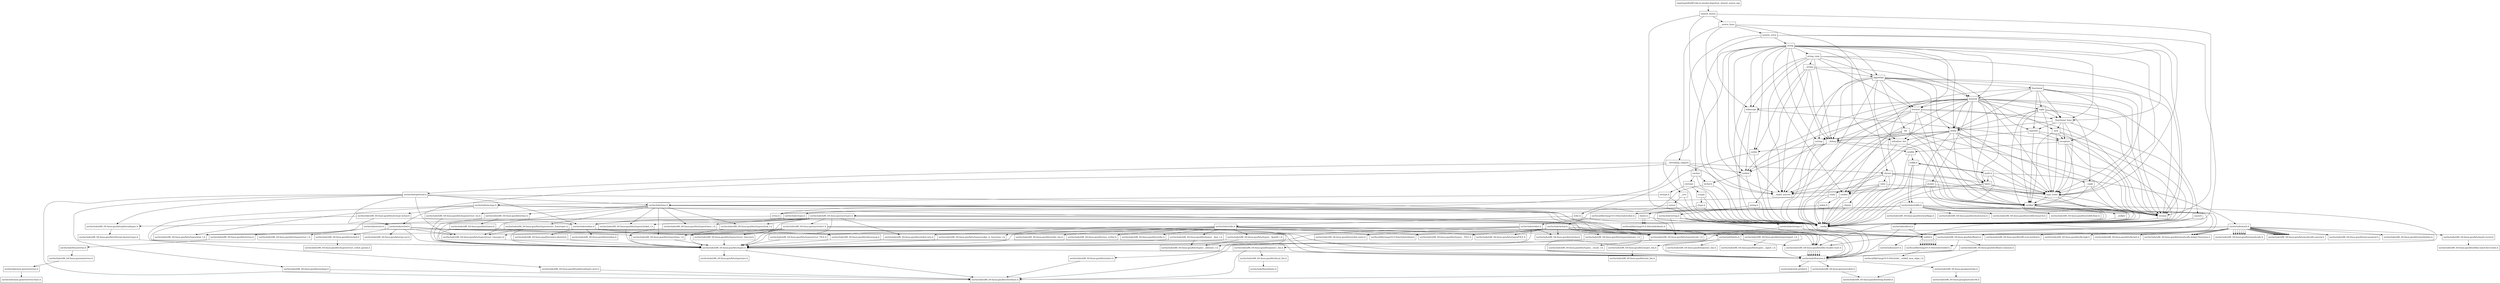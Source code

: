digraph "dependencies" {
  header_1 [ shape="box", label="shared_mutex"];
  header_0 [ shape="box", label="tmp/tmpw8iwRO.libcxx.header.deps/test_shared_mutex.cpp"];
  header_2 [ shape="box", label="__config"];
  header_3 [ shape="box", label="usr/include/features.h"];
  header_4 [ shape="box", label="usr/include/stdc-predef.h"];
  header_5 [ shape="box", label="usr/include/x86_64-linux-gnu/sys/cdefs.h"];
  header_6 [ shape="box", label="usr/include/x86_64-linux-gnu/bits/wordsize.h"];
  header_7 [ shape="box", label="usr/include/x86_64-linux-gnu/bits/long-double.h"];
  header_8 [ shape="box", label="usr/include/x86_64-linux-gnu/gnu/stubs.h"];
  header_9 [ shape="box", label="usr/include/x86_64-linux-gnu/gnu/stubs-64.h"];
  header_11 [ shape="box", label="version"];
  header_12 [ shape="box", label="__undef_macros"];
  header_13 [ shape="box", label="__mutex_base"];
  header_14 [ shape="box", label="chrono"];
  header_15 [ shape="box", label="ctime"];
  header_16 [ shape="box", label="usr/include/time.h"];
  header_17 [ shape="box", label="stddef.h"];
  header_18 [ shape="box", label="usr/local/lib/clang/10.0.0/include/stddef.h"];
  header_19 [ shape="box", label="usr/include/x86_64-linux-gnu/bits/time.h"];
  header_20 [ shape="box", label="usr/include/x86_64-linux-gnu/bits/types.h"];
  header_21 [ shape="box", label="usr/include/x86_64-linux-gnu/bits/typesizes.h"];
  header_22 [ shape="box", label="usr/include/x86_64-linux-gnu/bits/timex.h"];
  header_23 [ shape="box", label="usr/include/x86_64-linux-gnu/bits/types/struct_timeval.h"];
  header_24 [ shape="box", label="usr/include/x86_64-linux-gnu/bits/types/clock_t.h"];
  header_25 [ shape="box", label="usr/include/x86_64-linux-gnu/bits/types/time_t.h"];
  header_26 [ shape="box", label="usr/include/x86_64-linux-gnu/bits/types/struct_tm.h"];
  header_27 [ shape="box", label="usr/include/x86_64-linux-gnu/bits/types/struct_timespec.h"];
  header_28 [ shape="box", label="usr/include/x86_64-linux-gnu/bits/types/clockid_t.h"];
  header_29 [ shape="box", label="usr/include/x86_64-linux-gnu/bits/types/timer_t.h"];
  header_30 [ shape="box", label="usr/include/x86_64-linux-gnu/bits/types/struct_itimerspec.h"];
  header_31 [ shape="box", label="usr/include/x86_64-linux-gnu/bits/types/locale_t.h"];
  header_32 [ shape="box", label="usr/include/x86_64-linux-gnu/bits/types/__locale_t.h"];
  header_33 [ shape="box", label="type_traits"];
  header_34 [ shape="box", label="cstddef"];
  header_35 [ shape="box", label="usr/local/lib/clang/10.0.0/include/__stddef_max_align_t.h"];
  header_36 [ shape="box", label="__nullptr"];
  header_37 [ shape="box", label="ratio"];
  header_38 [ shape="box", label="cstdint"];
  header_39 [ shape="box", label="stdint.h"];
  header_40 [ shape="box", label="usr/local/lib/clang/10.0.0/include/stdint.h"];
  header_41 [ shape="box", label="usr/include/stdint.h"];
  header_42 [ shape="box", label="usr/include/x86_64-linux-gnu/bits/libc-header-start.h"];
  header_43 [ shape="box", label="usr/include/x86_64-linux-gnu/bits/wchar.h"];
  header_44 [ shape="box", label="usr/include/x86_64-linux-gnu/bits/stdint-intn.h"];
  header_45 [ shape="box", label="usr/include/x86_64-linux-gnu/bits/stdint-uintn.h"];
  header_46 [ shape="box", label="climits"];
  header_47 [ shape="box", label="limits.h"];
  header_48 [ shape="box", label="usr/local/lib/clang/10.0.0/include/limits.h"];
  header_49 [ shape="box", label="usr/include/limits.h"];
  header_50 [ shape="box", label="usr/include/x86_64-linux-gnu/bits/posix1_lim.h"];
  header_51 [ shape="box", label="usr/include/x86_64-linux-gnu/bits/local_lim.h"];
  header_52 [ shape="box", label="usr/include/linux/limits.h"];
  header_53 [ shape="box", label="usr/include/x86_64-linux-gnu/bits/posix2_lim.h"];
  header_54 [ shape="box", label="usr/include/x86_64-linux-gnu/bits/xopen_lim.h"];
  header_55 [ shape="box", label="usr/include/x86_64-linux-gnu/bits/uio_lim.h"];
  header_56 [ shape="box", label="limits"];
  header_57 [ shape="box", label="system_error"];
  header_58 [ shape="box", label="__errc"];
  header_59 [ shape="box", label="cerrno"];
  header_60 [ shape="box", label="errno.h"];
  header_61 [ shape="box", label="usr/include/errno.h"];
  header_62 [ shape="box", label="usr/include/x86_64-linux-gnu/bits/errno.h"];
  header_63 [ shape="box", label="usr/include/linux/errno.h"];
  header_64 [ shape="box", label="usr/include/x86_64-linux-gnu/asm/errno.h"];
  header_65 [ shape="box", label="usr/include/asm-generic/errno.h"];
  header_66 [ shape="box", label="usr/include/asm-generic/errno-base.h"];
  header_67 [ shape="box", label="usr/include/x86_64-linux-gnu/bits/types/error_t.h"];
  header_68 [ shape="box", label="stdexcept"];
  header_69 [ shape="box", label="exception"];
  header_70 [ shape="box", label="cstdlib"];
  header_71 [ shape="box", label="stdlib.h"];
  header_72 [ shape="box", label="usr/include/stdlib.h"];
  header_73 [ shape="box", label="usr/include/x86_64-linux-gnu/bits/waitflags.h"];
  header_74 [ shape="box", label="usr/include/x86_64-linux-gnu/bits/waitstatus.h"];
  header_75 [ shape="box", label="usr/include/x86_64-linux-gnu/bits/floatn.h"];
  header_76 [ shape="box", label="usr/include/x86_64-linux-gnu/bits/floatn-common.h"];
  header_77 [ shape="box", label="usr/include/x86_64-linux-gnu/sys/types.h"];
  header_78 [ shape="box", label="usr/include/endian.h"];
  header_79 [ shape="box", label="usr/include/x86_64-linux-gnu/bits/endian.h"];
  header_80 [ shape="box", label="usr/include/x86_64-linux-gnu/bits/byteswap.h"];
  header_81 [ shape="box", label="usr/include/x86_64-linux-gnu/bits/uintn-identity.h"];
  header_82 [ shape="box", label="usr/include/x86_64-linux-gnu/sys/select.h"];
  header_83 [ shape="box", label="usr/include/x86_64-linux-gnu/bits/select.h"];
  header_84 [ shape="box", label="usr/include/x86_64-linux-gnu/bits/types/sigset_t.h"];
  header_85 [ shape="box", label="usr/include/x86_64-linux-gnu/bits/types/__sigset_t.h"];
  header_86 [ shape="box", label="usr/include/x86_64-linux-gnu/bits/pthreadtypes.h"];
  header_87 [ shape="box", label="usr/include/x86_64-linux-gnu/bits/thread-shared-types.h"];
  header_88 [ shape="box", label="usr/include/x86_64-linux-gnu/bits/pthreadtypes-arch.h"];
  header_89 [ shape="box", label="usr/include/alloca.h"];
  header_90 [ shape="box", label="usr/include/x86_64-linux-gnu/bits/stdlib-bsearch.h"];
  header_91 [ shape="box", label="usr/include/x86_64-linux-gnu/bits/stdlib-float.h"];
  header_92 [ shape="box", label="math.h"];
  header_93 [ shape="box", label="usr/include/math.h"];
  header_94 [ shape="box", label="usr/include/x86_64-linux-gnu/bits/math-vector.h"];
  header_95 [ shape="box", label="usr/include/x86_64-linux-gnu/bits/libm-simd-decl-stubs.h"];
  header_96 [ shape="box", label="usr/include/x86_64-linux-gnu/bits/flt-eval-method.h"];
  header_97 [ shape="box", label="usr/include/x86_64-linux-gnu/bits/fp-logb.h"];
  header_98 [ shape="box", label="usr/include/x86_64-linux-gnu/bits/fp-fast.h"];
  header_99 [ shape="box", label="usr/include/x86_64-linux-gnu/bits/mathcalls-helper-functions.h"];
  header_100 [ shape="box", label="usr/include/x86_64-linux-gnu/bits/mathcalls.h"];
  header_101 [ shape="box", label="usr/include/x86_64-linux-gnu/bits/mathcalls-narrow.h"];
  header_102 [ shape="box", label="usr/include/x86_64-linux-gnu/bits/iscanonical.h"];
  header_103 [ shape="box", label="usr/include/x86_64-linux-gnu/bits/mathinline.h"];
  header_104 [ shape="box", label="iosfwd"];
  header_105 [ shape="box", label="wchar.h"];
  header_106 [ shape="box", label="usr/include/wchar.h"];
  header_107 [ shape="box", label="usr/local/lib/clang/10.0.0/include/stdarg.h"];
  header_108 [ shape="box", label="usr/include/x86_64-linux-gnu/bits/types/wint_t.h"];
  header_109 [ shape="box", label="usr/include/x86_64-linux-gnu/bits/types/mbstate_t.h"];
  header_110 [ shape="box", label="usr/include/x86_64-linux-gnu/bits/types/__mbstate_t.h"];
  header_111 [ shape="box", label="usr/include/x86_64-linux-gnu/bits/types/__FILE.h"];
  header_112 [ shape="box", label="usr/include/x86_64-linux-gnu/bits/types/FILE.h"];
  header_113 [ shape="box", label="__functional_base"];
  header_114 [ shape="box", label="typeinfo"];
  header_115 [ shape="box", label="new"];
  header_116 [ shape="box", label="utility"];
  header_117 [ shape="box", label="__tuple"];
  header_118 [ shape="box", label="initializer_list"];
  header_119 [ shape="box", label="cstring"];
  header_120 [ shape="box", label="string.h"];
  header_121 [ shape="box", label="usr/include/string.h"];
  header_122 [ shape="box", label="usr/include/strings.h"];
  header_123 [ shape="box", label="__debug"];
  header_124 [ shape="box", label="cstdio"];
  header_125 [ shape="box", label="stdio.h"];
  header_126 [ shape="box", label="usr/include/stdio.h"];
  header_127 [ shape="box", label="usr/include/x86_64-linux-gnu/bits/types/__fpos_t.h"];
  header_128 [ shape="box", label="usr/include/x86_64-linux-gnu/bits/types/__fpos64_t.h"];
  header_129 [ shape="box", label="usr/include/x86_64-linux-gnu/bits/types/struct_FILE.h"];
  header_130 [ shape="box", label="usr/include/x86_64-linux-gnu/bits/types/cookie_io_functions_t.h"];
  header_131 [ shape="box", label="usr/include/x86_64-linux-gnu/bits/stdio_lim.h"];
  header_132 [ shape="box", label="usr/include/x86_64-linux-gnu/bits/sys_errlist.h"];
  header_133 [ shape="box", label="usr/include/x86_64-linux-gnu/bits/stdio.h"];
  header_134 [ shape="box", label="string"];
  header_135 [ shape="box", label="string_view"];
  header_136 [ shape="box", label="__string"];
  header_137 [ shape="box", label="algorithm"];
  header_138 [ shape="box", label="memory"];
  header_139 [ shape="box", label="iterator"];
  header_140 [ shape="box", label="tuple"];
  header_141 [ shape="box", label="cassert"];
  header_142 [ shape="box", label="usr/include/assert.h"];
  header_143 [ shape="box", label="atomic"];
  header_144 [ shape="box", label="functional"];
  header_145 [ shape="box", label="bit"];
  header_146 [ shape="box", label="cwchar"];
  header_147 [ shape="box", label="cwctype"];
  header_148 [ shape="box", label="cctype"];
  header_149 [ shape="box", label="ctype.h"];
  header_150 [ shape="box", label="usr/include/ctype.h"];
  header_151 [ shape="box", label="wctype.h"];
  header_152 [ shape="box", label="usr/include/wctype.h"];
  header_153 [ shape="box", label="usr/include/x86_64-linux-gnu/bits/wctype-wchar.h"];
  header_154 [ shape="box", label="__threading_support"];
  header_10 [ shape="box", label="usr/include/pthread.h"];
  header_155 [ shape="box", label="usr/include/sched.h"];
  header_156 [ shape="box", label="usr/include/x86_64-linux-gnu/bits/sched.h"];
  header_157 [ shape="box", label="usr/include/x86_64-linux-gnu/bits/types/struct_sched_param.h"];
  header_158 [ shape="box", label="usr/include/x86_64-linux-gnu/bits/cpu-set.h"];
  header_159 [ shape="box", label="usr/include/x86_64-linux-gnu/bits/setjmp.h"];
  header_81 -> header_20;
  header_68 -> header_2;
  header_68 -> header_69;
  header_68 -> header_104;
  header_119 -> header_2;
  header_119 -> header_120;
  header_70 -> header_2;
  header_70 -> header_71;
  header_124 -> header_2;
  header_124 -> header_125;
  header_10 -> header_3;
  header_10 -> header_78;
  header_10 -> header_155;
  header_10 -> header_16;
  header_10 -> header_86;
  header_10 -> header_159;
  header_10 -> header_6;
  header_10 -> header_27;
  header_77 -> header_3;
  header_77 -> header_20;
  header_77 -> header_24;
  header_77 -> header_28;
  header_77 -> header_25;
  header_77 -> header_29;
  header_77 -> header_17;
  header_77 -> header_44;
  header_77 -> header_78;
  header_77 -> header_82;
  header_77 -> header_86;
  header_34 -> header_2;
  header_34 -> header_11;
  header_34 -> header_18;
  header_34 -> header_36;
  header_126 -> header_42;
  header_126 -> header_17;
  header_126 -> header_107;
  header_126 -> header_20;
  header_126 -> header_127;
  header_126 -> header_128;
  header_126 -> header_111;
  header_126 -> header_112;
  header_126 -> header_129;
  header_126 -> header_130;
  header_126 -> header_131;
  header_126 -> header_132;
  header_126 -> header_133;
  header_69 -> header_2;
  header_69 -> header_34;
  header_69 -> header_70;
  header_69 -> header_33;
  header_69 -> header_11;
  header_33 -> header_2;
  header_33 -> header_34;
  header_33 -> header_11;
  header_135 -> header_2;
  header_135 -> header_136;
  header_135 -> header_137;
  header_135 -> header_139;
  header_135 -> header_56;
  header_135 -> header_68;
  header_135 -> header_11;
  header_135 -> header_123;
  header_135 -> header_12;
  header_48 -> header_49;
  header_84 -> header_85;
  header_151 -> header_2;
  header_151 -> header_152;
  header_88 -> header_6;
  header_54 -> header_55;
  header_45 -> header_20;
  header_72 -> header_42;
  header_72 -> header_17;
  header_72 -> header_73;
  header_72 -> header_74;
  header_72 -> header_75;
  header_72 -> header_31;
  header_72 -> header_77;
  header_72 -> header_89;
  header_72 -> header_90;
  header_72 -> header_91;
  header_17 -> header_18;
  header_17 -> header_18;
  header_17 -> header_18;
  header_17 -> header_18;
  header_17 -> header_18;
  header_17 -> header_18;
  header_17 -> header_18;
  header_17 -> header_18;
  header_17 -> header_18;
  header_50 -> header_6;
  header_50 -> header_51;
  header_148 -> header_2;
  header_148 -> header_149;
  header_8 -> header_9;
  header_31 -> header_32;
  header_121 -> header_42;
  header_121 -> header_17;
  header_121 -> header_31;
  header_121 -> header_122;
  header_149 -> header_2;
  header_149 -> header_150;
  header_56 -> header_2;
  header_56 -> header_33;
  header_56 -> header_12;
  header_56 -> header_11;
  header_89 -> header_3;
  header_89 -> header_17;
  header_147 -> header_2;
  header_147 -> header_148;
  header_147 -> header_151;
  header_49 -> header_42;
  header_49 -> header_50;
  header_49 -> header_53;
  header_49 -> header_54;
  header_23 -> header_20;
  header_71 -> header_2;
  header_71 -> header_72;
  header_71 -> header_92;
  header_71 -> header_72;
  header_138 -> header_2;
  header_138 -> header_33;
  header_138 -> header_114;
  header_138 -> header_34;
  header_138 -> header_38;
  header_138 -> header_115;
  header_138 -> header_116;
  header_138 -> header_56;
  header_138 -> header_139;
  header_138 -> header_113;
  header_138 -> header_104;
  header_138 -> header_140;
  header_138 -> header_68;
  header_138 -> header_119;
  header_138 -> header_141;
  header_138 -> header_143;
  header_138 -> header_11;
  header_138 -> header_12;
  header_60 -> header_2;
  header_60 -> header_61;
  header_87 -> header_88;
  header_141 -> header_2;
  header_141 -> header_142;
  header_19 -> header_20;
  header_19 -> header_22;
  header_118 -> header_2;
  header_118 -> header_34;
  header_159 -> header_6;
  header_63 -> header_64;
  header_51 -> header_52;
  header_15 -> header_2;
  header_15 -> header_16;
  header_61 -> header_3;
  header_61 -> header_62;
  header_61 -> header_67;
  header_44 -> header_20;
  header_62 -> header_63;
  header_3 -> header_4;
  header_3 -> header_5;
  header_3 -> header_8;
  header_129 -> header_20;
  header_41 -> header_42;
  header_41 -> header_20;
  header_41 -> header_43;
  header_41 -> header_6;
  header_41 -> header_44;
  header_41 -> header_45;
  header_139 -> header_2;
  header_139 -> header_104;
  header_139 -> header_113;
  header_139 -> header_33;
  header_139 -> header_34;
  header_139 -> header_118;
  header_139 -> header_11;
  header_139 -> header_123;
  header_59 -> header_2;
  header_59 -> header_60;
  header_22 -> header_20;
  header_22 -> header_23;
  header_18 -> header_35;
  header_57 -> header_58;
  header_57 -> header_33;
  header_57 -> header_68;
  header_57 -> header_113;
  header_57 -> header_134;
  header_40 -> header_41;
  header_130 -> header_20;
  header_36 -> header_2;
  header_58 -> header_2;
  header_58 -> header_59;
  header_20 -> header_3;
  header_20 -> header_6;
  header_20 -> header_21;
  header_143 -> header_2;
  header_143 -> header_34;
  header_143 -> header_38;
  header_143 -> header_33;
  header_143 -> header_11;
  header_24 -> header_20;
  header_92 -> header_2;
  header_92 -> header_71;
  header_92 -> header_93;
  header_92 -> header_33;
  header_92 -> header_56;
  header_65 -> header_66;
  header_86 -> header_87;
  header_120 -> header_2;
  header_120 -> header_121;
  header_26 -> header_20;
  header_156 -> header_157;
  header_37 -> header_2;
  header_37 -> header_38;
  header_37 -> header_46;
  header_37 -> header_33;
  header_37 -> header_12;
  header_109 -> header_110;
  header_136 -> header_2;
  header_136 -> header_137;
  header_136 -> header_124;
  header_136 -> header_138;
  header_136 -> header_123;
  header_136 -> header_12;
  header_128 -> header_20;
  header_128 -> header_110;
  header_150 -> header_3;
  header_150 -> header_20;
  header_150 -> header_78;
  header_150 -> header_31;
  header_93 -> header_42;
  header_93 -> header_20;
  header_93 -> header_94;
  header_93 -> header_75;
  header_93 -> header_96;
  header_93 -> header_97;
  header_93 -> header_98;
  header_93 -> header_99;
  header_93 -> header_100;
  header_93 -> header_99;
  header_93 -> header_100;
  header_93 -> header_99;
  header_93 -> header_100;
  header_93 -> header_100;
  header_93 -> header_100;
  header_93 -> header_100;
  header_93 -> header_100;
  header_93 -> header_101;
  header_93 -> header_101;
  header_93 -> header_101;
  header_93 -> header_101;
  header_93 -> header_101;
  header_93 -> header_101;
  header_93 -> header_101;
  header_93 -> header_101;
  header_93 -> header_101;
  header_93 -> header_102;
  header_93 -> header_103;
  header_145 -> header_2;
  header_145 -> header_56;
  header_145 -> header_33;
  header_145 -> header_11;
  header_145 -> header_123;
  header_145 -> header_12;
  header_155 -> header_3;
  header_155 -> header_20;
  header_155 -> header_17;
  header_155 -> header_25;
  header_155 -> header_27;
  header_155 -> header_156;
  header_155 -> header_158;
  header_13 -> header_2;
  header_13 -> header_14;
  header_13 -> header_57;
  header_13 -> header_154;
  header_13 -> header_12;
  header_76 -> header_3;
  header_76 -> header_7;
  header_127 -> header_20;
  header_127 -> header_110;
  header_25 -> header_20;
  header_29 -> header_20;
  header_146 -> header_2;
  header_146 -> header_147;
  header_146 -> header_105;
  header_14 -> header_2;
  header_14 -> header_15;
  header_14 -> header_33;
  header_14 -> header_37;
  header_14 -> header_56;
  header_14 -> header_11;
  header_14 -> header_12;
  header_94 -> header_95;
  header_154 -> header_2;
  header_154 -> header_14;
  header_154 -> header_104;
  header_154 -> header_60;
  header_154 -> header_10;
  header_154 -> header_155;
  header_154 -> header_12;
  header_125 -> header_2;
  header_125 -> header_126;
  header_104 -> header_2;
  header_104 -> header_105;
  header_27 -> header_20;
  header_114 -> header_2;
  header_114 -> header_69;
  header_114 -> header_34;
  header_114 -> header_38;
  header_39 -> header_2;
  header_39 -> header_40;
  header_142 -> header_3;
  header_42 -> header_3;
  header_42 -> header_3;
  header_42 -> header_3;
  header_42 -> header_3;
  header_42 -> header_3;
  header_42 -> header_3;
  header_42 -> header_3;
  header_75 -> header_3;
  header_75 -> header_76;
  header_152 -> header_3;
  header_152 -> header_20;
  header_152 -> header_108;
  header_152 -> header_153;
  header_152 -> header_31;
  header_5 -> header_6;
  header_5 -> header_7;
  header_78 -> header_3;
  header_78 -> header_79;
  header_78 -> header_80;
  header_78 -> header_81;
  header_30 -> header_20;
  header_30 -> header_27;
  header_28 -> header_20;
  header_2 -> header_3;
  header_105 -> header_2;
  header_105 -> header_106;
  header_144 -> header_2;
  header_144 -> header_33;
  header_144 -> header_114;
  header_144 -> header_69;
  header_144 -> header_138;
  header_144 -> header_140;
  header_144 -> header_116;
  header_144 -> header_11;
  header_144 -> header_113;
  header_106 -> header_42;
  header_106 -> header_75;
  header_106 -> header_17;
  header_106 -> header_107;
  header_106 -> header_43;
  header_106 -> header_108;
  header_106 -> header_109;
  header_106 -> header_111;
  header_106 -> header_112;
  header_106 -> header_31;
  header_153 -> header_20;
  header_153 -> header_108;
  header_153 -> header_78;
  header_122 -> header_3;
  header_122 -> header_17;
  header_122 -> header_31;
  header_113 -> header_2;
  header_113 -> header_33;
  header_113 -> header_114;
  header_113 -> header_69;
  header_113 -> header_115;
  header_113 -> header_116;
  header_117 -> header_2;
  header_117 -> header_34;
  header_117 -> header_33;
  header_16 -> header_3;
  header_16 -> header_17;
  header_16 -> header_19;
  header_16 -> header_24;
  header_16 -> header_25;
  header_16 -> header_26;
  header_16 -> header_27;
  header_16 -> header_28;
  header_16 -> header_29;
  header_16 -> header_30;
  header_16 -> header_31;
  header_11 -> header_2;
  header_137 -> header_2;
  header_137 -> header_118;
  header_137 -> header_33;
  header_137 -> header_119;
  header_137 -> header_116;
  header_137 -> header_138;
  header_137 -> header_144;
  header_137 -> header_139;
  header_137 -> header_34;
  header_137 -> header_145;
  header_137 -> header_11;
  header_137 -> header_123;
  header_137 -> header_12;
  header_123 -> header_2;
  header_123 -> header_104;
  header_123 -> header_70;
  header_123 -> header_124;
  header_123 -> header_34;
  header_0 -> header_1;
  header_46 -> header_2;
  header_46 -> header_47;
  header_116 -> header_2;
  header_116 -> header_117;
  header_116 -> header_33;
  header_116 -> header_118;
  header_116 -> header_34;
  header_116 -> header_119;
  header_116 -> header_38;
  header_116 -> header_11;
  header_116 -> header_123;
  header_47 -> header_2;
  header_47 -> header_48;
  header_47 -> header_48;
  header_38 -> header_2;
  header_38 -> header_39;
  header_82 -> header_3;
  header_82 -> header_20;
  header_82 -> header_83;
  header_82 -> header_84;
  header_82 -> header_25;
  header_82 -> header_23;
  header_82 -> header_27;
  header_64 -> header_65;
  header_83 -> header_6;
  header_80 -> header_3;
  header_80 -> header_20;
  header_140 -> header_2;
  header_140 -> header_117;
  header_140 -> header_34;
  header_140 -> header_33;
  header_140 -> header_113;
  header_140 -> header_116;
  header_140 -> header_11;
  header_1 -> header_2;
  header_1 -> header_11;
  header_1 -> header_12;
  header_1 -> header_13;
  header_115 -> header_2;
  header_115 -> header_69;
  header_115 -> header_33;
  header_115 -> header_34;
  header_115 -> header_11;
  header_134 -> header_2;
  header_134 -> header_135;
  header_134 -> header_104;
  header_134 -> header_119;
  header_134 -> header_124;
  header_134 -> header_146;
  header_134 -> header_137;
  header_134 -> header_139;
  header_134 -> header_116;
  header_134 -> header_138;
  header_134 -> header_68;
  header_134 -> header_33;
  header_134 -> header_118;
  header_134 -> header_113;
  header_134 -> header_11;
  header_134 -> header_38;
  header_134 -> header_123;
  header_134 -> header_12;
}
